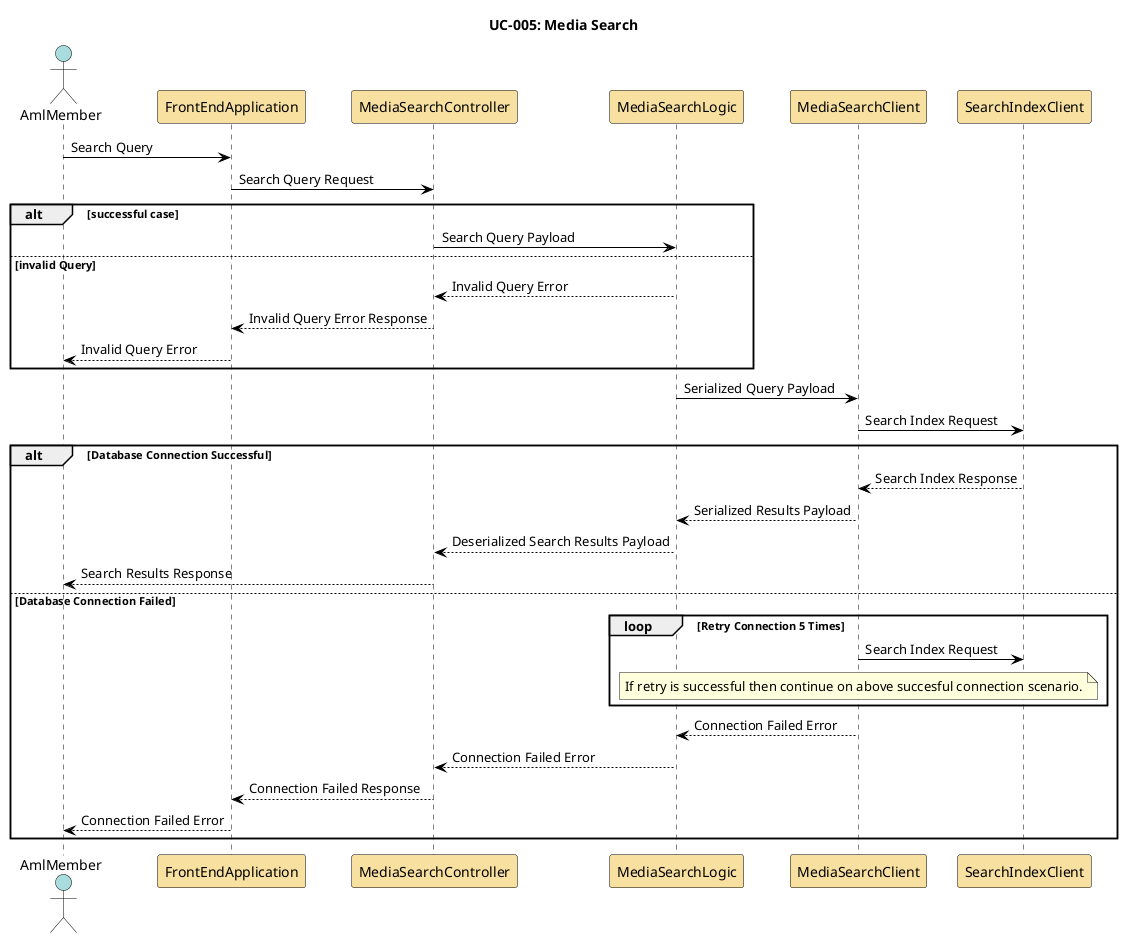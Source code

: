 @startuml media-search

skinparam sequence {
    ActorBorderColor Black
    ActorBackgroundColor #A9DCDF
    ParticipantBorderColor Black
    ParticipantBackgroundColor #F8E1A0
    LifeLineBorderColor Black
    LifeLineBackgroundColor White
    NoteBorderColor Black
    NoteBackgroundColor #FEFECE
    ArrowColor Black
    ArrowThickness 1
    ActivationBorderColor Black
    ActivationBackgroundColor #B3E2CD
}

title UC-005: Media Search

actor AmlMember as aml_member
participant FrontEndApplication as front_end
participant MediaSearchController as media_search_controller
participant MediaSearchLogic as media_search_logic
participant MediaSearchClient as media_search_client
participant SearchIndexClient as media_search_index

aml_member -> front_end: Search Query
front_end -> media_search_controller: Search Query Request
alt successful case
    media_search_controller -> media_search_logic: Search Query Payload
else invalid Query
    media_search_logic --> media_search_controller: Invalid Query Error
    media_search_controller --> front_end: Invalid Query Error Response
    front_end --> aml_member: Invalid Query Error
end
media_search_logic -> media_search_client: Serialized Query Payload
media_search_client -> media_search_index: Search Index Request
alt Database Connection Successful
    media_search_index --> media_search_client: Search Index Response
    media_search_client --> media_search_logic: Serialized Results Payload
    media_search_logic --> media_search_controller: Deserialized Search Results Payload
    media_search_controller --> aml_member: Search Results Response
else Database Connection Failed
    loop Retry Connection 5 Times
    media_search_client -> media_search_index: Search Index Request
    note over media_search_client
    If retry is successful then continue on above succesful connection scenario.
    end note
    end
    media_search_client --> media_search_logic: Connection Failed Error
    media_search_logic --> media_search_controller: Connection Failed Error
    media_search_controller --> front_end: Connection Failed Response
    front_end --> aml_member: Connection Failed Error
end

@enduml